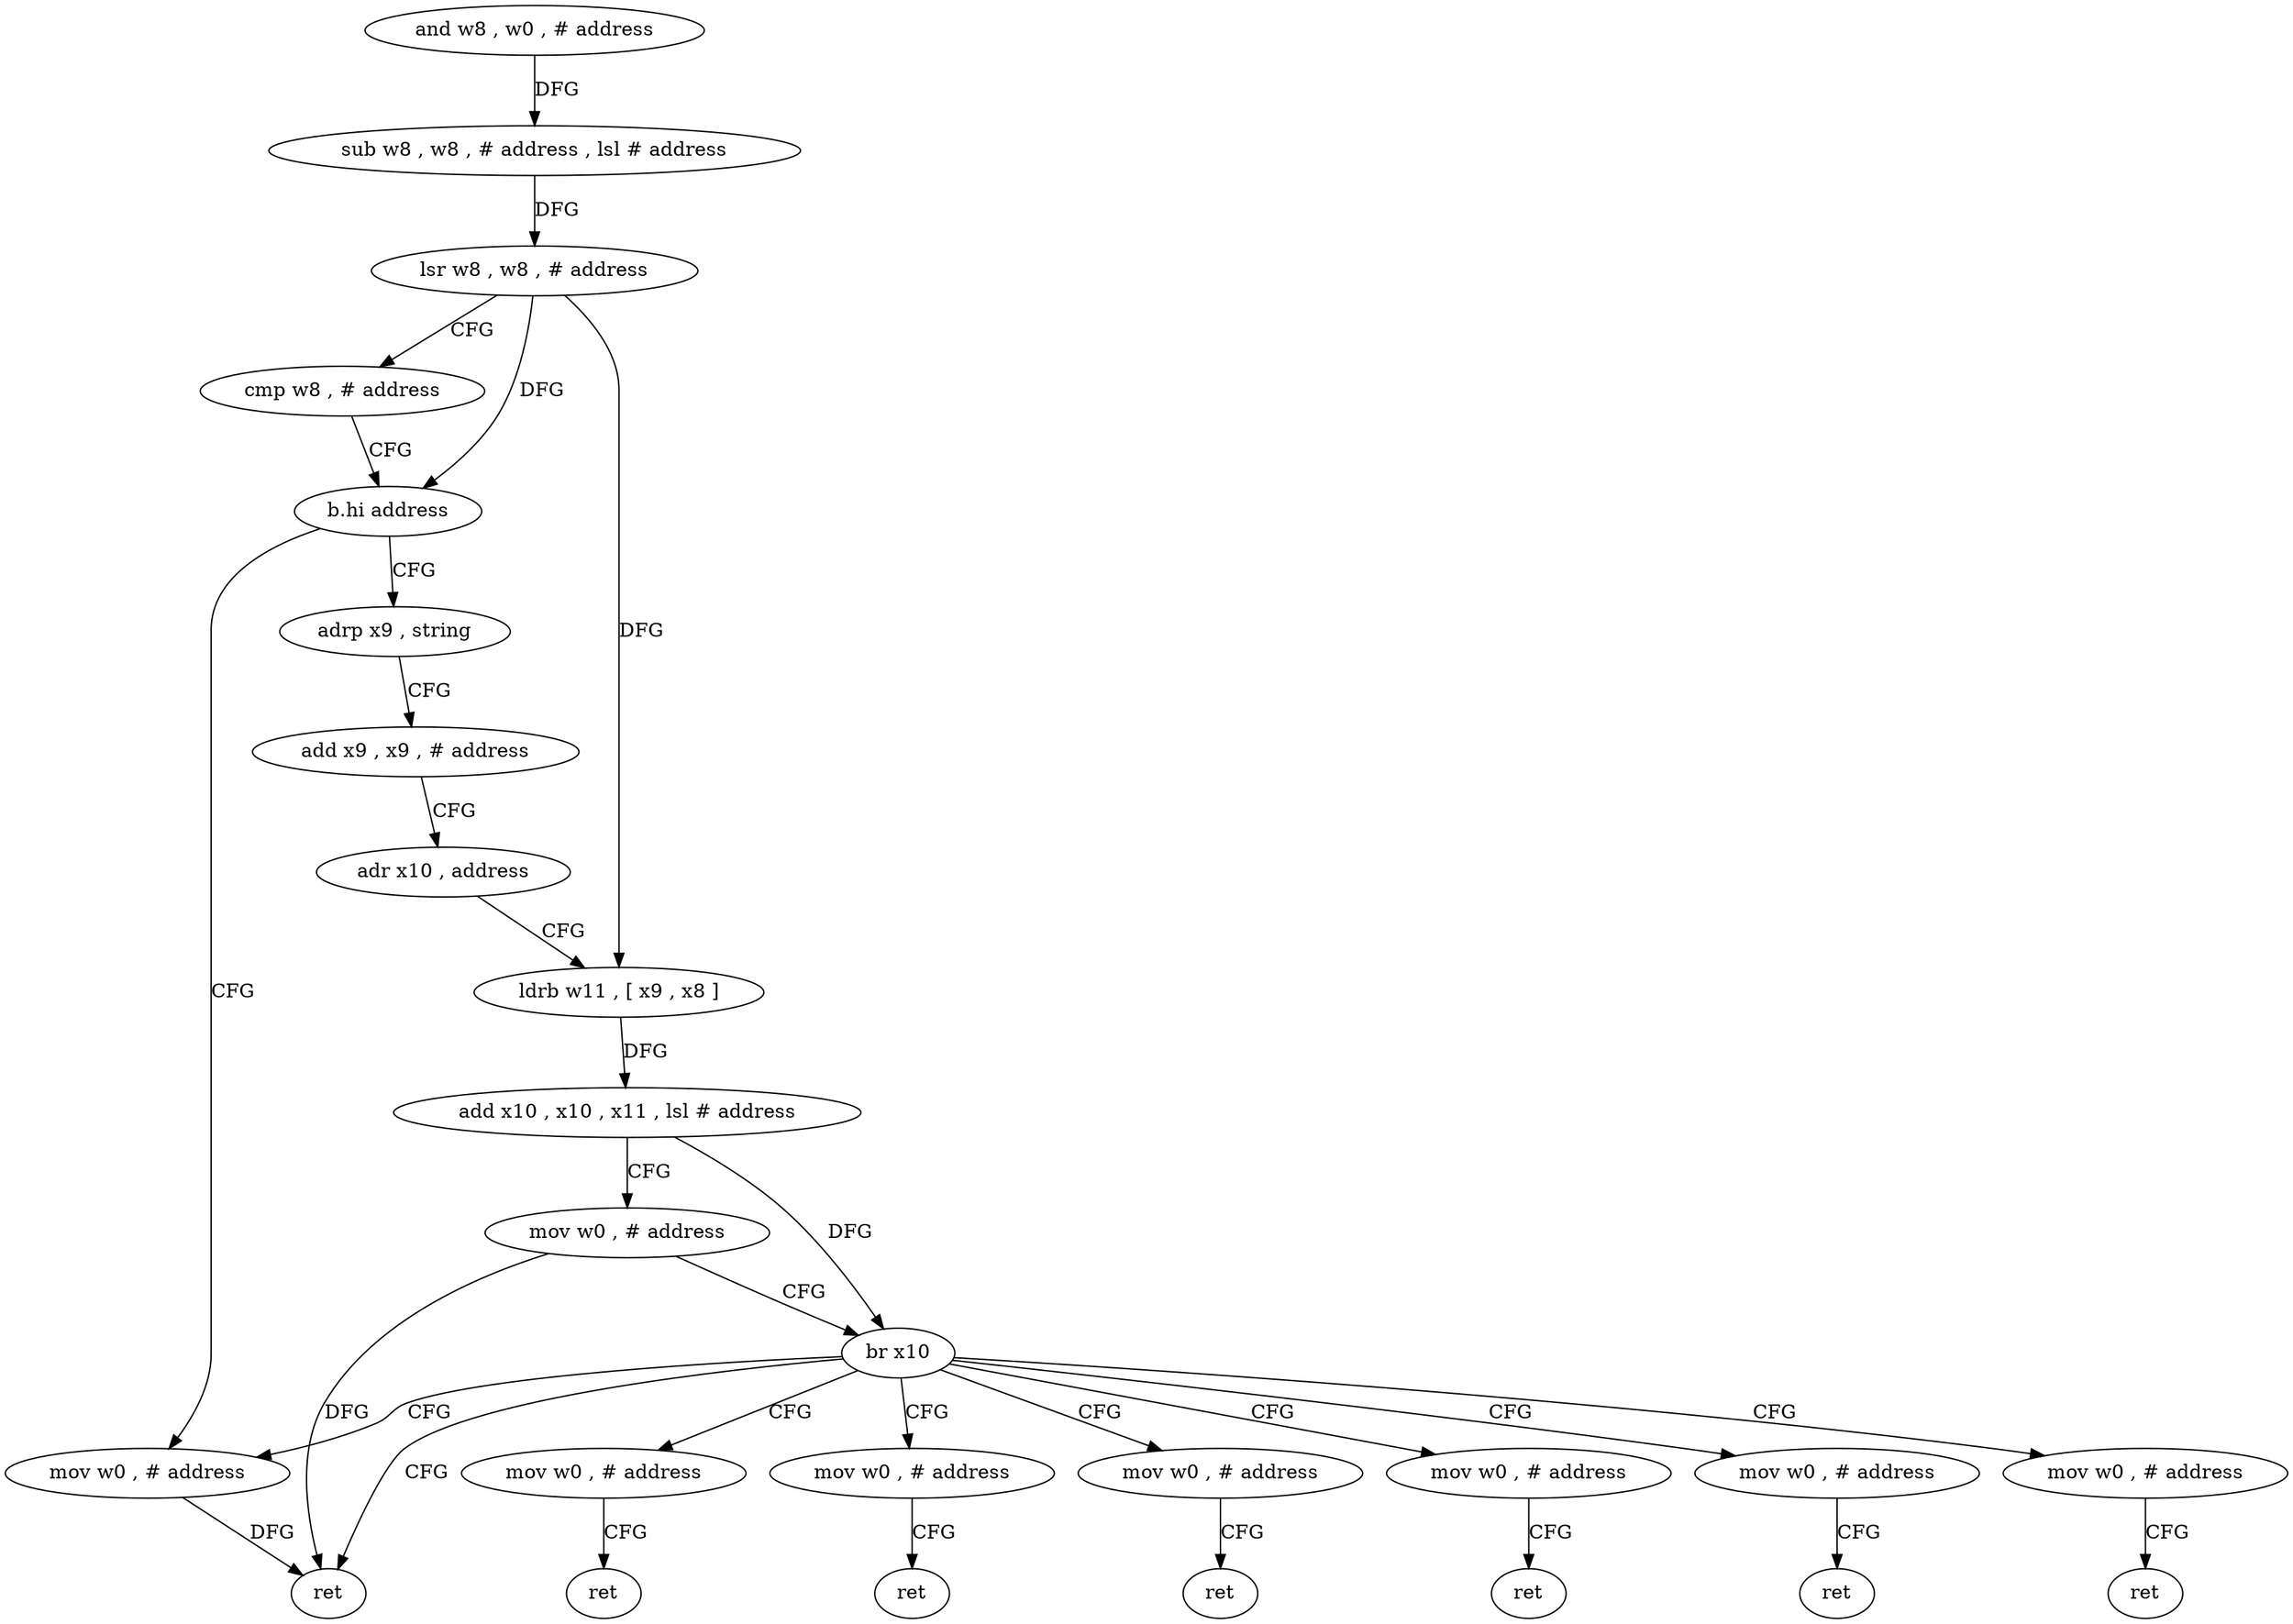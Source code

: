 digraph "func" {
"4236272" [label = "and w8 , w0 , # address" ]
"4236276" [label = "sub w8 , w8 , # address , lsl # address" ]
"4236280" [label = "lsr w8 , w8 , # address" ]
"4236284" [label = "cmp w8 , # address" ]
"4236288" [label = "b.hi address" ]
"4236336" [label = "mov w0 , # address" ]
"4236292" [label = "adrp x9 , string" ]
"4236340" [label = "ret" ]
"4236296" [label = "add x9 , x9 , # address" ]
"4236300" [label = "adr x10 , address" ]
"4236304" [label = "ldrb w11 , [ x9 , x8 ]" ]
"4236308" [label = "add x10 , x10 , x11 , lsl # address" ]
"4236312" [label = "mov w0 , # address" ]
"4236316" [label = "br x10" ]
"4236320" [label = "mov w0 , # address" ]
"4236328" [label = "mov w0 , # address" ]
"4236344" [label = "mov w0 , # address" ]
"4236352" [label = "mov w0 , # address" ]
"4236360" [label = "mov w0 , # address" ]
"4236368" [label = "mov w0 , # address" ]
"4236324" [label = "ret" ]
"4236332" [label = "ret" ]
"4236348" [label = "ret" ]
"4236356" [label = "ret" ]
"4236364" [label = "ret" ]
"4236372" [label = "ret" ]
"4236272" -> "4236276" [ label = "DFG" ]
"4236276" -> "4236280" [ label = "DFG" ]
"4236280" -> "4236284" [ label = "CFG" ]
"4236280" -> "4236288" [ label = "DFG" ]
"4236280" -> "4236304" [ label = "DFG" ]
"4236284" -> "4236288" [ label = "CFG" ]
"4236288" -> "4236336" [ label = "CFG" ]
"4236288" -> "4236292" [ label = "CFG" ]
"4236336" -> "4236340" [ label = "DFG" ]
"4236292" -> "4236296" [ label = "CFG" ]
"4236296" -> "4236300" [ label = "CFG" ]
"4236300" -> "4236304" [ label = "CFG" ]
"4236304" -> "4236308" [ label = "DFG" ]
"4236308" -> "4236312" [ label = "CFG" ]
"4236308" -> "4236316" [ label = "DFG" ]
"4236312" -> "4236316" [ label = "CFG" ]
"4236312" -> "4236340" [ label = "DFG" ]
"4236316" -> "4236320" [ label = "CFG" ]
"4236316" -> "4236328" [ label = "CFG" ]
"4236316" -> "4236336" [ label = "CFG" ]
"4236316" -> "4236340" [ label = "CFG" ]
"4236316" -> "4236344" [ label = "CFG" ]
"4236316" -> "4236352" [ label = "CFG" ]
"4236316" -> "4236360" [ label = "CFG" ]
"4236316" -> "4236368" [ label = "CFG" ]
"4236320" -> "4236324" [ label = "CFG" ]
"4236328" -> "4236332" [ label = "CFG" ]
"4236344" -> "4236348" [ label = "CFG" ]
"4236352" -> "4236356" [ label = "CFG" ]
"4236360" -> "4236364" [ label = "CFG" ]
"4236368" -> "4236372" [ label = "CFG" ]
}
